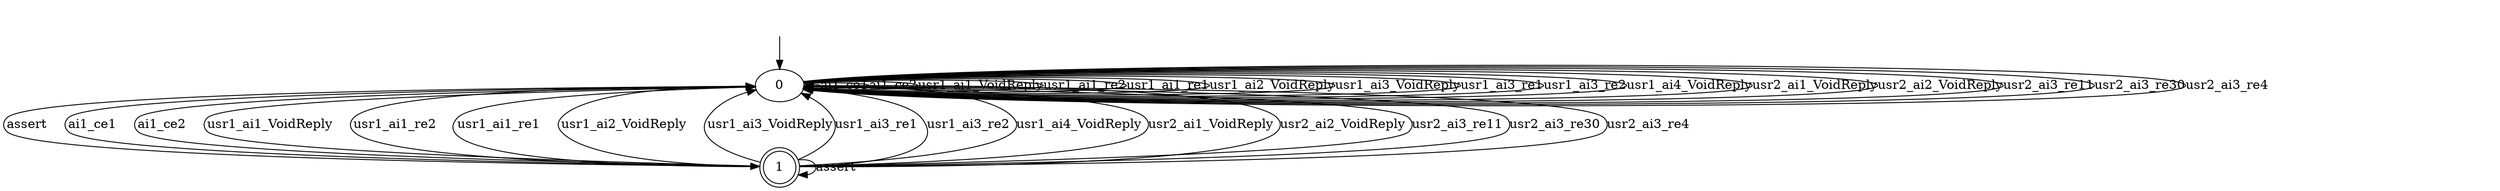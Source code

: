 digraph T3 {
0 [label="0"];
1 [label="1", shape=doublecircle];
0 -> 0  [label="ai1_ce1"];
0 -> 0  [label="ai1_ce2"];
0 -> 0  [label="usr1_ai1_VoidReply"];
0 -> 0  [label="usr1_ai1_re2"];
0 -> 0  [label="usr1_ai1_re1"];
0 -> 0  [label="usr1_ai2_VoidReply"];
0 -> 0  [label="usr1_ai3_VoidReply"];
0 -> 0  [label="usr1_ai3_re1"];
0 -> 0  [label="usr1_ai3_re2"];
0 -> 0  [label="usr1_ai4_VoidReply"];
0 -> 0  [label="usr2_ai1_VoidReply"];
0 -> 0  [label="usr2_ai2_VoidReply"];
0 -> 0  [label="usr2_ai3_re11"];
0 -> 0  [label="usr2_ai3_re30"];
0 -> 0  [label="usr2_ai3_re4"];
0 -> 1  [label="assert"];
1 -> 0  [label="ai1_ce1"];
1 -> 0  [label="ai1_ce2"];
1 -> 0  [label="usr1_ai1_VoidReply"];
1 -> 0  [label="usr1_ai1_re2"];
1 -> 0  [label="usr1_ai1_re1"];
1 -> 0  [label="usr1_ai2_VoidReply"];
1 -> 0  [label="usr1_ai3_VoidReply"];
1 -> 0  [label="usr1_ai3_re1"];
1 -> 0  [label="usr1_ai3_re2"];
1 -> 0  [label="usr1_ai4_VoidReply"];
1 -> 0  [label="usr2_ai1_VoidReply"];
1 -> 0  [label="usr2_ai2_VoidReply"];
1 -> 0  [label="usr2_ai3_re11"];
1 -> 0  [label="usr2_ai3_re30"];
1 -> 0  [label="usr2_ai3_re4"];
1 -> 1  [label="assert"];
__start0 [label="", shape=none];
__start0 -> 0  [label=""];
}
